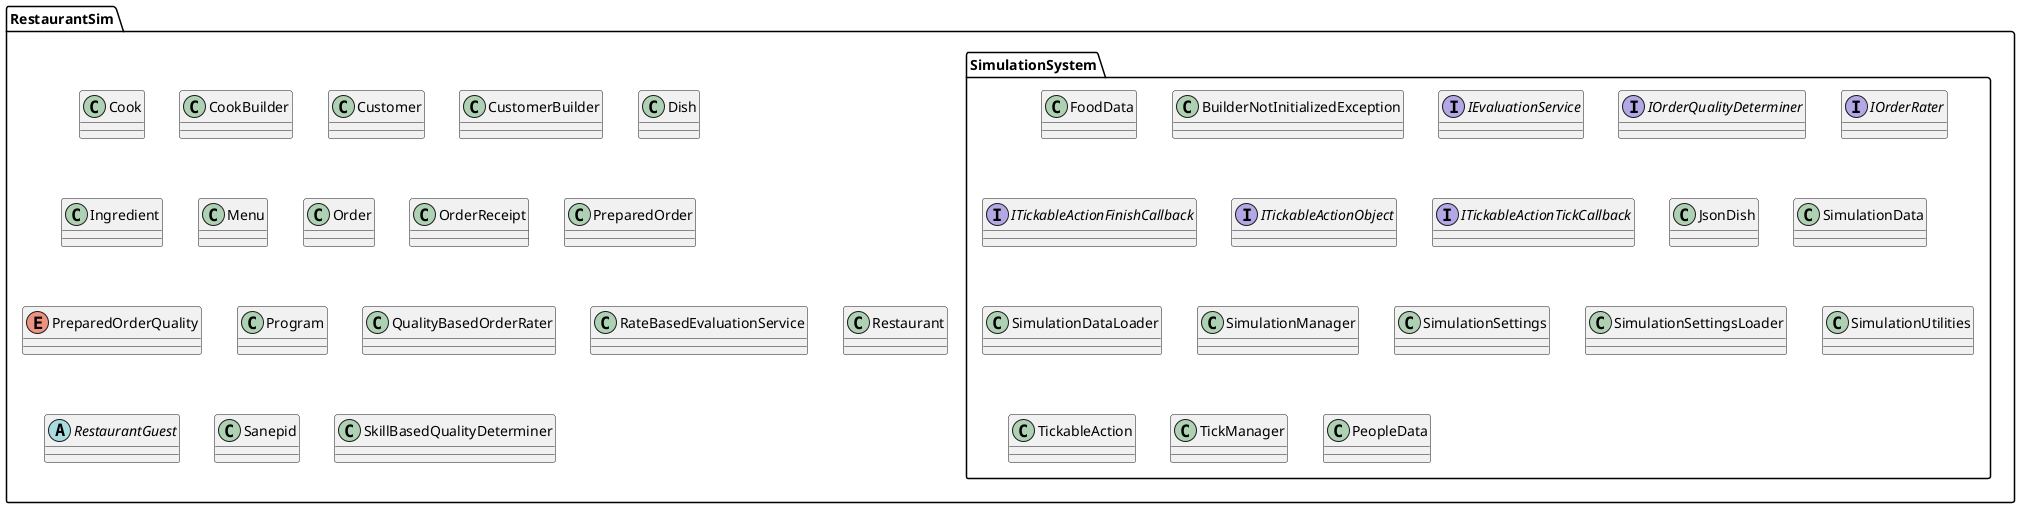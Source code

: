 @startuml
package "RestaurantSim.SimulationSystem"{
    class FoodData
    class BuilderNotInitializedException
    interface IEvaluationService
    interface IOrderQualityDeterminer
    interface IOrderRater
    interface ITickableActionFinishCallback
    interface ITickableActionObject
    interface ITickableActionTickCallback
    class JsonDish
    class SimulationData
    class SimulationDataLoader
    class SimulationManager
    class SimulationSettings
    class SimulationSettingsLoader
    class SimulationUtilities
    class TickableAction
    class TickManager
    class PeopleData
}

package "RestaurantSim"{
    class Cook
    class CookBuilder
    class Customer
    class CustomerBuilder
    class Dish
    class Ingredient
    class Menu
    class Order
    class OrderReceipt
    class PreparedOrder
    enum PreparedOrderQuality
    class Program
    class QualityBasedOrderRater
    class RateBasedEvaluationService
    class Restaurant
    abstract class RestaurantGuest
    class Sanepid
    class SkillBasedQualityDeterminer

}


@enduml